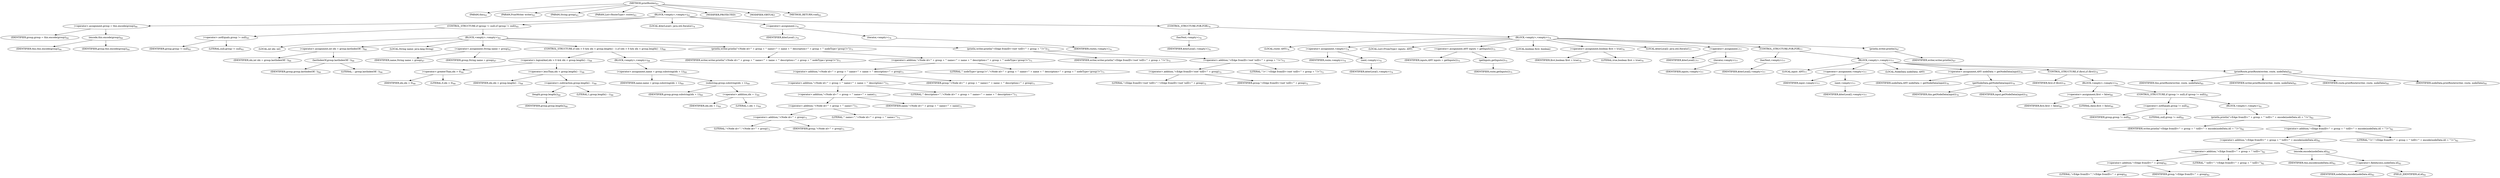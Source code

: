 digraph "printRoutes" {  
"129" [label = <(METHOD,printRoutes)<SUB>63</SUB>> ]
"10" [label = <(PARAM,this)<SUB>63</SUB>> ]
"130" [label = <(PARAM,PrintWriter writer)<SUB>63</SUB>> ]
"131" [label = <(PARAM,String group)<SUB>63</SUB>> ]
"132" [label = <(PARAM,List&lt;RouteType&gt; routes)<SUB>63</SUB>> ]
"133" [label = <(BLOCK,&lt;empty&gt;,&lt;empty&gt;)<SUB>63</SUB>> ]
"134" [label = <(&lt;operator&gt;.assignment,group = this.encode(group))<SUB>64</SUB>> ]
"135" [label = <(IDENTIFIER,group,group = this.encode(group))<SUB>64</SUB>> ]
"136" [label = <(encode,this.encode(group))<SUB>64</SUB>> ]
"9" [label = <(IDENTIFIER,this,this.encode(group))<SUB>64</SUB>> ]
"137" [label = <(IDENTIFIER,group,this.encode(group))<SUB>64</SUB>> ]
"138" [label = <(CONTROL_STRUCTURE,if (group != null),if (group != null))<SUB>65</SUB>> ]
"139" [label = <(&lt;operator&gt;.notEquals,group != null)<SUB>65</SUB>> ]
"140" [label = <(IDENTIFIER,group,group != null)<SUB>65</SUB>> ]
"141" [label = <(LITERAL,null,group != null)<SUB>65</SUB>> ]
"142" [label = <(BLOCK,&lt;empty&gt;,&lt;empty&gt;)<SUB>65</SUB>> ]
"143" [label = <(LOCAL,int idx: int)> ]
"144" [label = <(&lt;operator&gt;.assignment,int idx = group.lastIndexOf('.'))<SUB>66</SUB>> ]
"145" [label = <(IDENTIFIER,idx,int idx = group.lastIndexOf('.'))<SUB>66</SUB>> ]
"146" [label = <(lastIndexOf,group.lastIndexOf('.'))<SUB>66</SUB>> ]
"147" [label = <(IDENTIFIER,group,group.lastIndexOf('.'))<SUB>66</SUB>> ]
"148" [label = <(LITERAL,'.',group.lastIndexOf('.'))<SUB>66</SUB>> ]
"149" [label = <(LOCAL,String name: java.lang.String)> ]
"150" [label = <(&lt;operator&gt;.assignment,String name = group)<SUB>67</SUB>> ]
"151" [label = <(IDENTIFIER,name,String name = group)<SUB>67</SUB>> ]
"152" [label = <(IDENTIFIER,group,String name = group)<SUB>67</SUB>> ]
"153" [label = <(CONTROL_STRUCTURE,if (idx &gt; 0 &amp;&amp; idx &lt; group.length() - 1),if (idx &gt; 0 &amp;&amp; idx &lt; group.length() - 1))<SUB>68</SUB>> ]
"154" [label = <(&lt;operator&gt;.logicalAnd,idx &gt; 0 &amp;&amp; idx &lt; group.length() - 1)<SUB>68</SUB>> ]
"155" [label = <(&lt;operator&gt;.greaterThan,idx &gt; 0)<SUB>68</SUB>> ]
"156" [label = <(IDENTIFIER,idx,idx &gt; 0)<SUB>68</SUB>> ]
"157" [label = <(LITERAL,0,idx &gt; 0)<SUB>68</SUB>> ]
"158" [label = <(&lt;operator&gt;.lessThan,idx &lt; group.length() - 1)<SUB>68</SUB>> ]
"159" [label = <(IDENTIFIER,idx,idx &lt; group.length() - 1)<SUB>68</SUB>> ]
"160" [label = <(&lt;operator&gt;.subtraction,group.length() - 1)<SUB>68</SUB>> ]
"161" [label = <(length,group.length())<SUB>68</SUB>> ]
"162" [label = <(IDENTIFIER,group,group.length())<SUB>68</SUB>> ]
"163" [label = <(LITERAL,1,group.length() - 1)<SUB>68</SUB>> ]
"164" [label = <(BLOCK,&lt;empty&gt;,&lt;empty&gt;)<SUB>68</SUB>> ]
"165" [label = <(&lt;operator&gt;.assignment,name = group.substring(idx + 1))<SUB>69</SUB>> ]
"166" [label = <(IDENTIFIER,name,name = group.substring(idx + 1))<SUB>69</SUB>> ]
"167" [label = <(substring,group.substring(idx + 1))<SUB>69</SUB>> ]
"168" [label = <(IDENTIFIER,group,group.substring(idx + 1))<SUB>69</SUB>> ]
"169" [label = <(&lt;operator&gt;.addition,idx + 1)<SUB>69</SUB>> ]
"170" [label = <(IDENTIFIER,idx,idx + 1)<SUB>69</SUB>> ]
"171" [label = <(LITERAL,1,idx + 1)<SUB>69</SUB>> ]
"172" [label = <(println,writer.println(&quot;&lt;Node id='&quot; + group + &quot;' name='&quot; + name + &quot;' description='&quot; + group + &quot;' nodeType='group'/&gt;&quot;))<SUB>71</SUB>> ]
"173" [label = <(IDENTIFIER,writer,writer.println(&quot;&lt;Node id='&quot; + group + &quot;' name='&quot; + name + &quot;' description='&quot; + group + &quot;' nodeType='group'/&gt;&quot;))<SUB>71</SUB>> ]
"174" [label = <(&lt;operator&gt;.addition,&quot;&lt;Node id='&quot; + group + &quot;' name='&quot; + name + &quot;' description='&quot; + group + &quot;' nodeType='group'/&gt;&quot;)<SUB>71</SUB>> ]
"175" [label = <(&lt;operator&gt;.addition,&quot;&lt;Node id='&quot; + group + &quot;' name='&quot; + name + &quot;' description='&quot; + group)<SUB>71</SUB>> ]
"176" [label = <(&lt;operator&gt;.addition,&quot;&lt;Node id='&quot; + group + &quot;' name='&quot; + name + &quot;' description='&quot;)<SUB>71</SUB>> ]
"177" [label = <(&lt;operator&gt;.addition,&quot;&lt;Node id='&quot; + group + &quot;' name='&quot; + name)<SUB>71</SUB>> ]
"178" [label = <(&lt;operator&gt;.addition,&quot;&lt;Node id='&quot; + group + &quot;' name='&quot;)<SUB>71</SUB>> ]
"179" [label = <(&lt;operator&gt;.addition,&quot;&lt;Node id='&quot; + group)<SUB>71</SUB>> ]
"180" [label = <(LITERAL,&quot;&lt;Node id='&quot;,&quot;&lt;Node id='&quot; + group)<SUB>71</SUB>> ]
"181" [label = <(IDENTIFIER,group,&quot;&lt;Node id='&quot; + group)<SUB>71</SUB>> ]
"182" [label = <(LITERAL,&quot;' name='&quot;,&quot;&lt;Node id='&quot; + group + &quot;' name='&quot;)<SUB>71</SUB>> ]
"183" [label = <(IDENTIFIER,name,&quot;&lt;Node id='&quot; + group + &quot;' name='&quot; + name)<SUB>71</SUB>> ]
"184" [label = <(LITERAL,&quot;' description='&quot;,&quot;&lt;Node id='&quot; + group + &quot;' name='&quot; + name + &quot;' description='&quot;)<SUB>71</SUB>> ]
"185" [label = <(IDENTIFIER,group,&quot;&lt;Node id='&quot; + group + &quot;' name='&quot; + name + &quot;' description='&quot; + group)<SUB>71</SUB>> ]
"186" [label = <(LITERAL,&quot;' nodeType='group'/&gt;&quot;,&quot;&lt;Node id='&quot; + group + &quot;' name='&quot; + name + &quot;' description='&quot; + group + &quot;' nodeType='group'/&gt;&quot;)<SUB>71</SUB>> ]
"187" [label = <(println,writer.println(&quot;&lt;Edge fromID='root' toID='&quot; + group + &quot;'/&gt;&quot;))<SUB>72</SUB>> ]
"188" [label = <(IDENTIFIER,writer,writer.println(&quot;&lt;Edge fromID='root' toID='&quot; + group + &quot;'/&gt;&quot;))<SUB>72</SUB>> ]
"189" [label = <(&lt;operator&gt;.addition,&quot;&lt;Edge fromID='root' toID='&quot; + group + &quot;'/&gt;&quot;)<SUB>72</SUB>> ]
"190" [label = <(&lt;operator&gt;.addition,&quot;&lt;Edge fromID='root' toID='&quot; + group)<SUB>72</SUB>> ]
"191" [label = <(LITERAL,&quot;&lt;Edge fromID='root' toID='&quot;,&quot;&lt;Edge fromID='root' toID='&quot; + group)<SUB>72</SUB>> ]
"192" [label = <(IDENTIFIER,group,&quot;&lt;Edge fromID='root' toID='&quot; + group)<SUB>72</SUB>> ]
"193" [label = <(LITERAL,&quot;'/&gt;&quot;,&quot;&lt;Edge fromID='root' toID='&quot; + group + &quot;'/&gt;&quot;)<SUB>72</SUB>> ]
"194" [label = <(LOCAL,$iterLocal1: java.util.Iterator)<SUB>74</SUB>> ]
"195" [label = <(&lt;operator&gt;.assignment,)<SUB>74</SUB>> ]
"196" [label = <(IDENTIFIER,$iterLocal1,)<SUB>74</SUB>> ]
"197" [label = <(iterator,&lt;empty&gt;)<SUB>74</SUB>> ]
"198" [label = <(IDENTIFIER,routes,&lt;empty&gt;)<SUB>74</SUB>> ]
"199" [label = <(CONTROL_STRUCTURE,FOR,FOR)<SUB>74</SUB>> ]
"200" [label = <(hasNext,&lt;empty&gt;)<SUB>74</SUB>> ]
"201" [label = <(IDENTIFIER,$iterLocal1,&lt;empty&gt;)<SUB>74</SUB>> ]
"202" [label = <(BLOCK,&lt;empty&gt;,&lt;empty&gt;)<SUB>74</SUB>> ]
"203" [label = <(LOCAL,route: ANY)<SUB>74</SUB>> ]
"204" [label = <(&lt;operator&gt;.assignment,&lt;empty&gt;)<SUB>74</SUB>> ]
"205" [label = <(IDENTIFIER,route,&lt;empty&gt;)<SUB>74</SUB>> ]
"206" [label = <(next,&lt;empty&gt;)<SUB>74</SUB>> ]
"207" [label = <(IDENTIFIER,$iterLocal1,&lt;empty&gt;)<SUB>74</SUB>> ]
"208" [label = <(LOCAL,List&lt;FromType&gt; inputs: ANY)> ]
"209" [label = <(&lt;operator&gt;.assignment,ANY inputs = getInputs())<SUB>75</SUB>> ]
"210" [label = <(IDENTIFIER,inputs,ANY inputs = getInputs())<SUB>75</SUB>> ]
"211" [label = <(getInputs,getInputs())<SUB>75</SUB>> ]
"212" [label = <(IDENTIFIER,route,getInputs())<SUB>75</SUB>> ]
"213" [label = <(LOCAL,boolean first: boolean)> ]
"214" [label = <(&lt;operator&gt;.assignment,boolean first = true)<SUB>76</SUB>> ]
"215" [label = <(IDENTIFIER,first,boolean first = true)<SUB>76</SUB>> ]
"216" [label = <(LITERAL,true,boolean first = true)<SUB>76</SUB>> ]
"217" [label = <(LOCAL,$iterLocal2: java.util.Iterator)<SUB>77</SUB>> ]
"218" [label = <(&lt;operator&gt;.assignment,)<SUB>77</SUB>> ]
"219" [label = <(IDENTIFIER,$iterLocal2,)<SUB>77</SUB>> ]
"220" [label = <(iterator,&lt;empty&gt;)<SUB>77</SUB>> ]
"221" [label = <(IDENTIFIER,inputs,&lt;empty&gt;)<SUB>77</SUB>> ]
"222" [label = <(CONTROL_STRUCTURE,FOR,FOR)<SUB>77</SUB>> ]
"223" [label = <(hasNext,&lt;empty&gt;)<SUB>77</SUB>> ]
"224" [label = <(IDENTIFIER,$iterLocal2,&lt;empty&gt;)<SUB>77</SUB>> ]
"225" [label = <(BLOCK,&lt;empty&gt;,&lt;empty&gt;)<SUB>77</SUB>> ]
"226" [label = <(LOCAL,input: ANY)<SUB>77</SUB>> ]
"227" [label = <(&lt;operator&gt;.assignment,&lt;empty&gt;)<SUB>77</SUB>> ]
"228" [label = <(IDENTIFIER,input,&lt;empty&gt;)<SUB>77</SUB>> ]
"229" [label = <(next,&lt;empty&gt;)<SUB>77</SUB>> ]
"230" [label = <(IDENTIFIER,$iterLocal2,&lt;empty&gt;)<SUB>77</SUB>> ]
"231" [label = <(LOCAL,NodeData nodeData: ANY)> ]
"232" [label = <(&lt;operator&gt;.assignment,ANY nodeData = getNodeData(input))<SUB>78</SUB>> ]
"233" [label = <(IDENTIFIER,nodeData,ANY nodeData = getNodeData(input))<SUB>78</SUB>> ]
"234" [label = <(getNodeData,getNodeData(input))<SUB>78</SUB>> ]
"11" [label = <(IDENTIFIER,this,getNodeData(input))<SUB>78</SUB>> ]
"235" [label = <(IDENTIFIER,input,getNodeData(input))<SUB>78</SUB>> ]
"236" [label = <(CONTROL_STRUCTURE,if (first),if (first))<SUB>79</SUB>> ]
"237" [label = <(IDENTIFIER,first,if (first))<SUB>79</SUB>> ]
"238" [label = <(BLOCK,&lt;empty&gt;,&lt;empty&gt;)<SUB>79</SUB>> ]
"239" [label = <(&lt;operator&gt;.assignment,first = false)<SUB>80</SUB>> ]
"240" [label = <(IDENTIFIER,first,first = false)<SUB>80</SUB>> ]
"241" [label = <(LITERAL,false,first = false)<SUB>80</SUB>> ]
"242" [label = <(CONTROL_STRUCTURE,if (group != null),if (group != null))<SUB>81</SUB>> ]
"243" [label = <(&lt;operator&gt;.notEquals,group != null)<SUB>81</SUB>> ]
"244" [label = <(IDENTIFIER,group,group != null)<SUB>81</SUB>> ]
"245" [label = <(LITERAL,null,group != null)<SUB>81</SUB>> ]
"246" [label = <(BLOCK,&lt;empty&gt;,&lt;empty&gt;)<SUB>81</SUB>> ]
"247" [label = <(println,println(&quot;&lt;Edge fromID='&quot; + group + &quot;' toID='&quot; + encode(nodeData.id) + &quot;'/&gt;&quot;))<SUB>82</SUB>> ]
"248" [label = <(IDENTIFIER,writer,println(&quot;&lt;Edge fromID='&quot; + group + &quot;' toID='&quot; + encode(nodeData.id) + &quot;'/&gt;&quot;))<SUB>82</SUB>> ]
"249" [label = <(&lt;operator&gt;.addition,&quot;&lt;Edge fromID='&quot; + group + &quot;' toID='&quot; + encode(nodeData.id) + &quot;'/&gt;&quot;)<SUB>82</SUB>> ]
"250" [label = <(&lt;operator&gt;.addition,&quot;&lt;Edge fromID='&quot; + group + &quot;' toID='&quot; + encode(nodeData.id))<SUB>82</SUB>> ]
"251" [label = <(&lt;operator&gt;.addition,&quot;&lt;Edge fromID='&quot; + group + &quot;' toID='&quot;)<SUB>82</SUB>> ]
"252" [label = <(&lt;operator&gt;.addition,&quot;&lt;Edge fromID='&quot; + group)<SUB>82</SUB>> ]
"253" [label = <(LITERAL,&quot;&lt;Edge fromID='&quot;,&quot;&lt;Edge fromID='&quot; + group)<SUB>82</SUB>> ]
"254" [label = <(IDENTIFIER,group,&quot;&lt;Edge fromID='&quot; + group)<SUB>82</SUB>> ]
"255" [label = <(LITERAL,&quot;' toID='&quot;,&quot;&lt;Edge fromID='&quot; + group + &quot;' toID='&quot;)<SUB>82</SUB>> ]
"256" [label = <(encode,encode(nodeData.id))<SUB>82</SUB>> ]
"12" [label = <(IDENTIFIER,this,encode(nodeData.id))<SUB>82</SUB>> ]
"257" [label = <(&lt;operator&gt;.fieldAccess,nodeData.id)<SUB>82</SUB>> ]
"258" [label = <(IDENTIFIER,nodeData,encode(nodeData.id))<SUB>82</SUB>> ]
"259" [label = <(FIELD_IDENTIFIER,id,id)<SUB>82</SUB>> ]
"260" [label = <(LITERAL,&quot;'/&gt;&quot;,&quot;&lt;Edge fromID='&quot; + group + &quot;' toID='&quot; + encode(nodeData.id) + &quot;'/&gt;&quot;)<SUB>82</SUB>> ]
"261" [label = <(printRoute,printRoute(writer, route, nodeData))<SUB>85</SUB>> ]
"13" [label = <(IDENTIFIER,this,printRoute(writer, route, nodeData))<SUB>85</SUB>> ]
"262" [label = <(IDENTIFIER,writer,printRoute(writer, route, nodeData))<SUB>85</SUB>> ]
"263" [label = <(IDENTIFIER,route,printRoute(writer, route, nodeData))<SUB>85</SUB>> ]
"264" [label = <(IDENTIFIER,nodeData,printRoute(writer, route, nodeData))<SUB>85</SUB>> ]
"265" [label = <(println,writer.println())<SUB>87</SUB>> ]
"266" [label = <(IDENTIFIER,writer,writer.println())<SUB>87</SUB>> ]
"267" [label = <(MODIFIER,PROTECTED)> ]
"268" [label = <(MODIFIER,VIRTUAL)> ]
"269" [label = <(METHOD_RETURN,void)<SUB>63</SUB>> ]
  "129" -> "10" 
  "129" -> "130" 
  "129" -> "131" 
  "129" -> "132" 
  "129" -> "133" 
  "129" -> "267" 
  "129" -> "268" 
  "129" -> "269" 
  "133" -> "134" 
  "133" -> "138" 
  "133" -> "194" 
  "133" -> "195" 
  "133" -> "199" 
  "134" -> "135" 
  "134" -> "136" 
  "136" -> "9" 
  "136" -> "137" 
  "138" -> "139" 
  "138" -> "142" 
  "139" -> "140" 
  "139" -> "141" 
  "142" -> "143" 
  "142" -> "144" 
  "142" -> "149" 
  "142" -> "150" 
  "142" -> "153" 
  "142" -> "172" 
  "142" -> "187" 
  "144" -> "145" 
  "144" -> "146" 
  "146" -> "147" 
  "146" -> "148" 
  "150" -> "151" 
  "150" -> "152" 
  "153" -> "154" 
  "153" -> "164" 
  "154" -> "155" 
  "154" -> "158" 
  "155" -> "156" 
  "155" -> "157" 
  "158" -> "159" 
  "158" -> "160" 
  "160" -> "161" 
  "160" -> "163" 
  "161" -> "162" 
  "164" -> "165" 
  "165" -> "166" 
  "165" -> "167" 
  "167" -> "168" 
  "167" -> "169" 
  "169" -> "170" 
  "169" -> "171" 
  "172" -> "173" 
  "172" -> "174" 
  "174" -> "175" 
  "174" -> "186" 
  "175" -> "176" 
  "175" -> "185" 
  "176" -> "177" 
  "176" -> "184" 
  "177" -> "178" 
  "177" -> "183" 
  "178" -> "179" 
  "178" -> "182" 
  "179" -> "180" 
  "179" -> "181" 
  "187" -> "188" 
  "187" -> "189" 
  "189" -> "190" 
  "189" -> "193" 
  "190" -> "191" 
  "190" -> "192" 
  "195" -> "196" 
  "195" -> "197" 
  "197" -> "198" 
  "199" -> "200" 
  "199" -> "202" 
  "200" -> "201" 
  "202" -> "203" 
  "202" -> "204" 
  "202" -> "208" 
  "202" -> "209" 
  "202" -> "213" 
  "202" -> "214" 
  "202" -> "217" 
  "202" -> "218" 
  "202" -> "222" 
  "202" -> "265" 
  "204" -> "205" 
  "204" -> "206" 
  "206" -> "207" 
  "209" -> "210" 
  "209" -> "211" 
  "211" -> "212" 
  "214" -> "215" 
  "214" -> "216" 
  "218" -> "219" 
  "218" -> "220" 
  "220" -> "221" 
  "222" -> "223" 
  "222" -> "225" 
  "223" -> "224" 
  "225" -> "226" 
  "225" -> "227" 
  "225" -> "231" 
  "225" -> "232" 
  "225" -> "236" 
  "225" -> "261" 
  "227" -> "228" 
  "227" -> "229" 
  "229" -> "230" 
  "232" -> "233" 
  "232" -> "234" 
  "234" -> "11" 
  "234" -> "235" 
  "236" -> "237" 
  "236" -> "238" 
  "238" -> "239" 
  "238" -> "242" 
  "239" -> "240" 
  "239" -> "241" 
  "242" -> "243" 
  "242" -> "246" 
  "243" -> "244" 
  "243" -> "245" 
  "246" -> "247" 
  "247" -> "248" 
  "247" -> "249" 
  "249" -> "250" 
  "249" -> "260" 
  "250" -> "251" 
  "250" -> "256" 
  "251" -> "252" 
  "251" -> "255" 
  "252" -> "253" 
  "252" -> "254" 
  "256" -> "12" 
  "256" -> "257" 
  "257" -> "258" 
  "257" -> "259" 
  "261" -> "13" 
  "261" -> "262" 
  "261" -> "263" 
  "261" -> "264" 
  "265" -> "266" 
}
